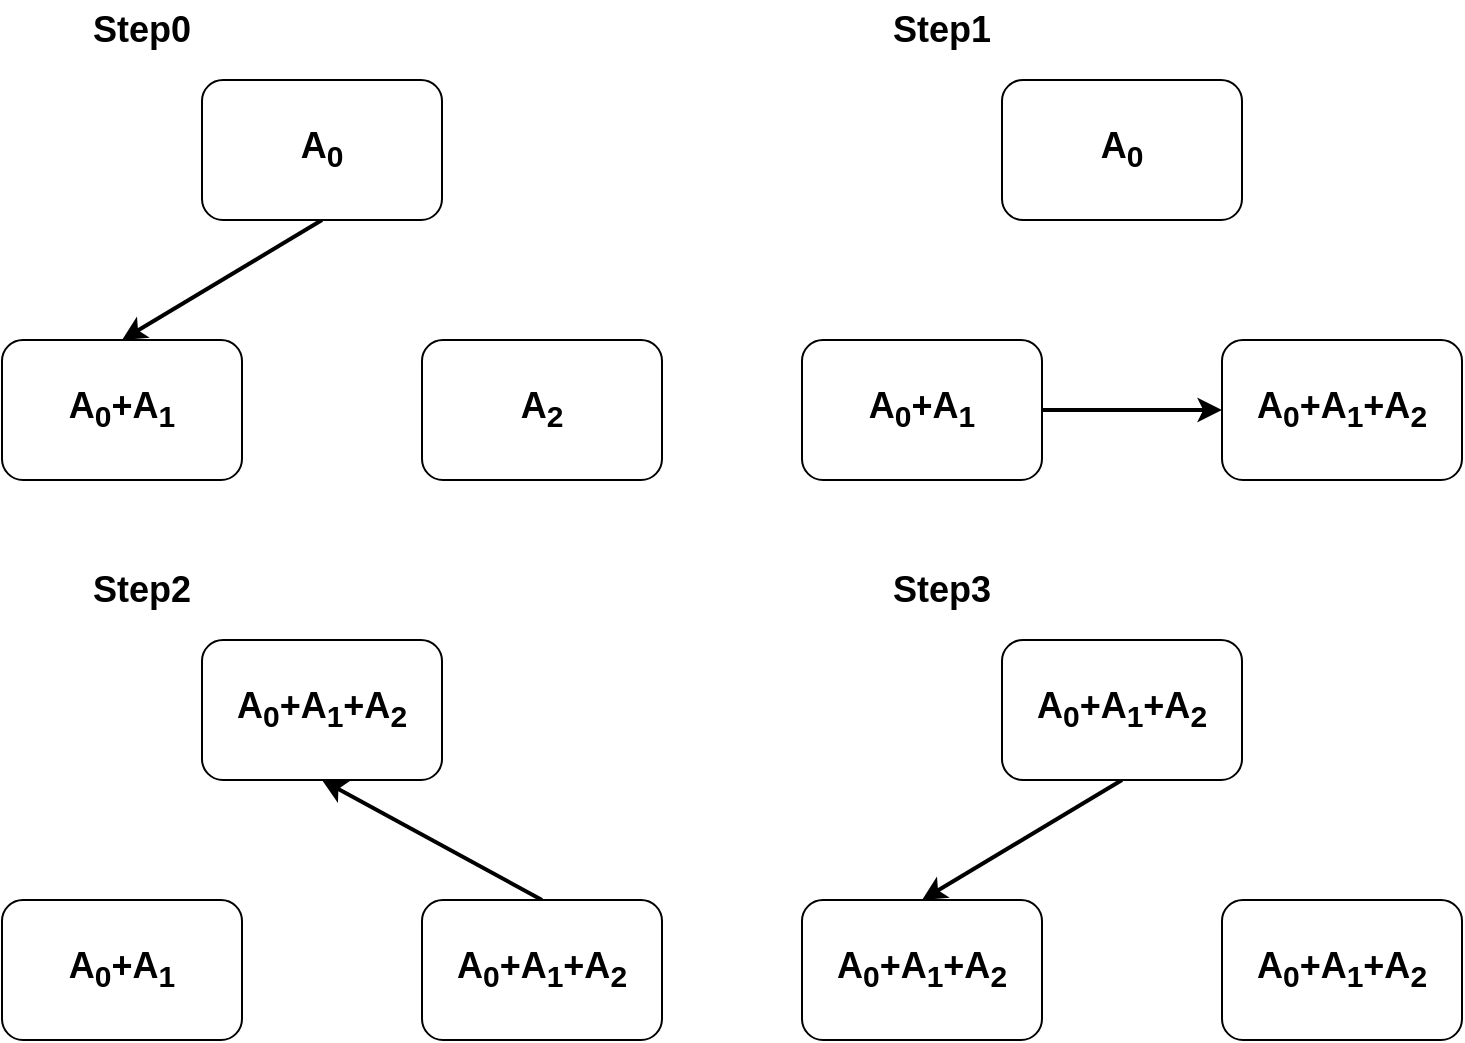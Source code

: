<mxfile version="20.0.1" type="github">
  <diagram id="QZoD75EK2pMNKqEWIpBd" name="Page-1">
    <mxGraphModel dx="1966" dy="885" grid="1" gridSize="10" guides="1" tooltips="1" connect="1" arrows="1" fold="1" page="1" pageScale="1" pageWidth="827" pageHeight="1169" math="0" shadow="0">
      <root>
        <mxCell id="0" />
        <mxCell id="1" parent="0" />
        <mxCell id="ngBhUCR4Onw7o18NPcVE-104" style="edgeStyle=none;rounded=0;orthogonalLoop=1;jettySize=auto;html=1;exitX=0.5;exitY=1;exitDx=0;exitDy=0;entryX=0.5;entryY=0;entryDx=0;entryDy=0;fontSize=18;fontColor=#000000;strokeColor=#000000;strokeWidth=2;fontStyle=1" edge="1" parent="1" source="ngBhUCR4Onw7o18NPcVE-100" target="ngBhUCR4Onw7o18NPcVE-101">
          <mxGeometry relative="1" as="geometry" />
        </mxCell>
        <mxCell id="ngBhUCR4Onw7o18NPcVE-100" value="A&lt;sub&gt;0&lt;/sub&gt;" style="rounded=1;whiteSpace=wrap;html=1;shadow=0;fontSize=18;fontStyle=1" vertex="1" parent="1">
          <mxGeometry x="110" y="450" width="120" height="70" as="geometry" />
        </mxCell>
        <mxCell id="ngBhUCR4Onw7o18NPcVE-101" value="A&lt;sub&gt;0&lt;/sub&gt;+A&lt;sub&gt;1&lt;/sub&gt;" style="rounded=1;whiteSpace=wrap;html=1;shadow=0;fontSize=18;fontStyle=1" vertex="1" parent="1">
          <mxGeometry x="10" y="580" width="120" height="70" as="geometry" />
        </mxCell>
        <mxCell id="ngBhUCR4Onw7o18NPcVE-103" value="A&lt;sub&gt;2&lt;/sub&gt;" style="rounded=1;whiteSpace=wrap;html=1;shadow=0;fontSize=18;fontStyle=1" vertex="1" parent="1">
          <mxGeometry x="220" y="580" width="120" height="70" as="geometry" />
        </mxCell>
        <mxCell id="ngBhUCR4Onw7o18NPcVE-118" value="Step0" style="text;html=1;strokeColor=none;fillColor=none;align=center;verticalAlign=middle;whiteSpace=wrap;rounded=0;shadow=0;fontSize=18;fontColor=#000000;fontStyle=1" vertex="1" parent="1">
          <mxGeometry x="50" y="410" width="60" height="30" as="geometry" />
        </mxCell>
        <mxCell id="ngBhUCR4Onw7o18NPcVE-153" value="A&lt;sub&gt;0&lt;/sub&gt;" style="rounded=1;whiteSpace=wrap;html=1;shadow=0;fontSize=18;fontStyle=1" vertex="1" parent="1">
          <mxGeometry x="510" y="450" width="120" height="70" as="geometry" />
        </mxCell>
        <mxCell id="ngBhUCR4Onw7o18NPcVE-157" style="edgeStyle=none;rounded=0;orthogonalLoop=1;jettySize=auto;html=1;exitX=1;exitY=0.5;exitDx=0;exitDy=0;entryX=0;entryY=0.5;entryDx=0;entryDy=0;fontSize=18;fontColor=#000000;strokeColor=#000000;strokeWidth=2;" edge="1" parent="1" source="ngBhUCR4Onw7o18NPcVE-154" target="ngBhUCR4Onw7o18NPcVE-155">
          <mxGeometry relative="1" as="geometry" />
        </mxCell>
        <mxCell id="ngBhUCR4Onw7o18NPcVE-154" value="A&lt;sub&gt;0&lt;/sub&gt;+A&lt;sub&gt;1&lt;/sub&gt;" style="rounded=1;whiteSpace=wrap;html=1;shadow=0;fontSize=18;fontStyle=1" vertex="1" parent="1">
          <mxGeometry x="410" y="580" width="120" height="70" as="geometry" />
        </mxCell>
        <mxCell id="ngBhUCR4Onw7o18NPcVE-155" value="A&lt;sub&gt;0&lt;/sub&gt;+A&lt;sub&gt;1&lt;/sub&gt;+A&lt;sub&gt;2&lt;/sub&gt;" style="rounded=1;whiteSpace=wrap;html=1;shadow=0;fontSize=18;fontStyle=1" vertex="1" parent="1">
          <mxGeometry x="620" y="580" width="120" height="70" as="geometry" />
        </mxCell>
        <mxCell id="ngBhUCR4Onw7o18NPcVE-156" value="Step1" style="text;html=1;strokeColor=none;fillColor=none;align=center;verticalAlign=middle;whiteSpace=wrap;rounded=0;shadow=0;fontSize=18;fontColor=#000000;fontStyle=1" vertex="1" parent="1">
          <mxGeometry x="450" y="410" width="60" height="30" as="geometry" />
        </mxCell>
        <mxCell id="ngBhUCR4Onw7o18NPcVE-164" value="A&lt;sub&gt;0&lt;/sub&gt;+A&lt;sub&gt;1&lt;/sub&gt;+A&lt;sub&gt;2&lt;/sub&gt;" style="rounded=1;whiteSpace=wrap;html=1;shadow=0;fontSize=18;fontStyle=1" vertex="1" parent="1">
          <mxGeometry x="110" y="730" width="120" height="70" as="geometry" />
        </mxCell>
        <mxCell id="ngBhUCR4Onw7o18NPcVE-165" value="A&lt;sub&gt;0&lt;/sub&gt;+A&lt;sub&gt;1&lt;/sub&gt;" style="rounded=1;whiteSpace=wrap;html=1;shadow=0;fontSize=18;fontStyle=1" vertex="1" parent="1">
          <mxGeometry x="10" y="860" width="120" height="70" as="geometry" />
        </mxCell>
        <mxCell id="ngBhUCR4Onw7o18NPcVE-168" style="edgeStyle=none;rounded=0;orthogonalLoop=1;jettySize=auto;html=1;exitX=0.5;exitY=0;exitDx=0;exitDy=0;entryX=0.5;entryY=1;entryDx=0;entryDy=0;fontSize=18;fontColor=#000000;strokeColor=#000000;strokeWidth=2;" edge="1" parent="1" source="ngBhUCR4Onw7o18NPcVE-166" target="ngBhUCR4Onw7o18NPcVE-164">
          <mxGeometry relative="1" as="geometry" />
        </mxCell>
        <mxCell id="ngBhUCR4Onw7o18NPcVE-166" value="A&lt;sub&gt;0&lt;/sub&gt;+A&lt;sub&gt;1&lt;/sub&gt;+A&lt;sub&gt;2&lt;/sub&gt;" style="rounded=1;whiteSpace=wrap;html=1;shadow=0;fontSize=18;fontStyle=1" vertex="1" parent="1">
          <mxGeometry x="220" y="860" width="120" height="70" as="geometry" />
        </mxCell>
        <mxCell id="ngBhUCR4Onw7o18NPcVE-167" value="Step2" style="text;html=1;strokeColor=none;fillColor=none;align=center;verticalAlign=middle;whiteSpace=wrap;rounded=0;shadow=0;fontSize=18;fontColor=#000000;fontStyle=1" vertex="1" parent="1">
          <mxGeometry x="50" y="690" width="60" height="30" as="geometry" />
        </mxCell>
        <mxCell id="ngBhUCR4Onw7o18NPcVE-174" style="edgeStyle=none;rounded=0;orthogonalLoop=1;jettySize=auto;html=1;exitX=0.5;exitY=1;exitDx=0;exitDy=0;entryX=0.5;entryY=0;entryDx=0;entryDy=0;fontSize=18;fontColor=#000000;strokeColor=#000000;strokeWidth=2;" edge="1" parent="1" source="ngBhUCR4Onw7o18NPcVE-169" target="ngBhUCR4Onw7o18NPcVE-170">
          <mxGeometry relative="1" as="geometry" />
        </mxCell>
        <mxCell id="ngBhUCR4Onw7o18NPcVE-169" value="A&lt;sub&gt;0&lt;/sub&gt;+A&lt;sub&gt;1&lt;/sub&gt;+A&lt;sub&gt;2&lt;/sub&gt;" style="rounded=1;whiteSpace=wrap;html=1;shadow=0;fontSize=18;fontStyle=1" vertex="1" parent="1">
          <mxGeometry x="510" y="730" width="120" height="70" as="geometry" />
        </mxCell>
        <mxCell id="ngBhUCR4Onw7o18NPcVE-170" value="A&lt;sub&gt;0&lt;/sub&gt;+A&lt;sub&gt;1&lt;/sub&gt;+A&lt;sub&gt;2&lt;/sub&gt;" style="rounded=1;whiteSpace=wrap;html=1;shadow=0;fontSize=18;fontStyle=1" vertex="1" parent="1">
          <mxGeometry x="410" y="860" width="120" height="70" as="geometry" />
        </mxCell>
        <mxCell id="ngBhUCR4Onw7o18NPcVE-172" value="A&lt;sub&gt;0&lt;/sub&gt;+A&lt;sub&gt;1&lt;/sub&gt;+A&lt;sub&gt;2&lt;/sub&gt;" style="rounded=1;whiteSpace=wrap;html=1;shadow=0;fontSize=18;fontStyle=1" vertex="1" parent="1">
          <mxGeometry x="620" y="860" width="120" height="70" as="geometry" />
        </mxCell>
        <mxCell id="ngBhUCR4Onw7o18NPcVE-173" value="Step3" style="text;html=1;strokeColor=none;fillColor=none;align=center;verticalAlign=middle;whiteSpace=wrap;rounded=0;shadow=0;fontSize=18;fontColor=#000000;fontStyle=1" vertex="1" parent="1">
          <mxGeometry x="450" y="690" width="60" height="30" as="geometry" />
        </mxCell>
      </root>
    </mxGraphModel>
  </diagram>
</mxfile>
